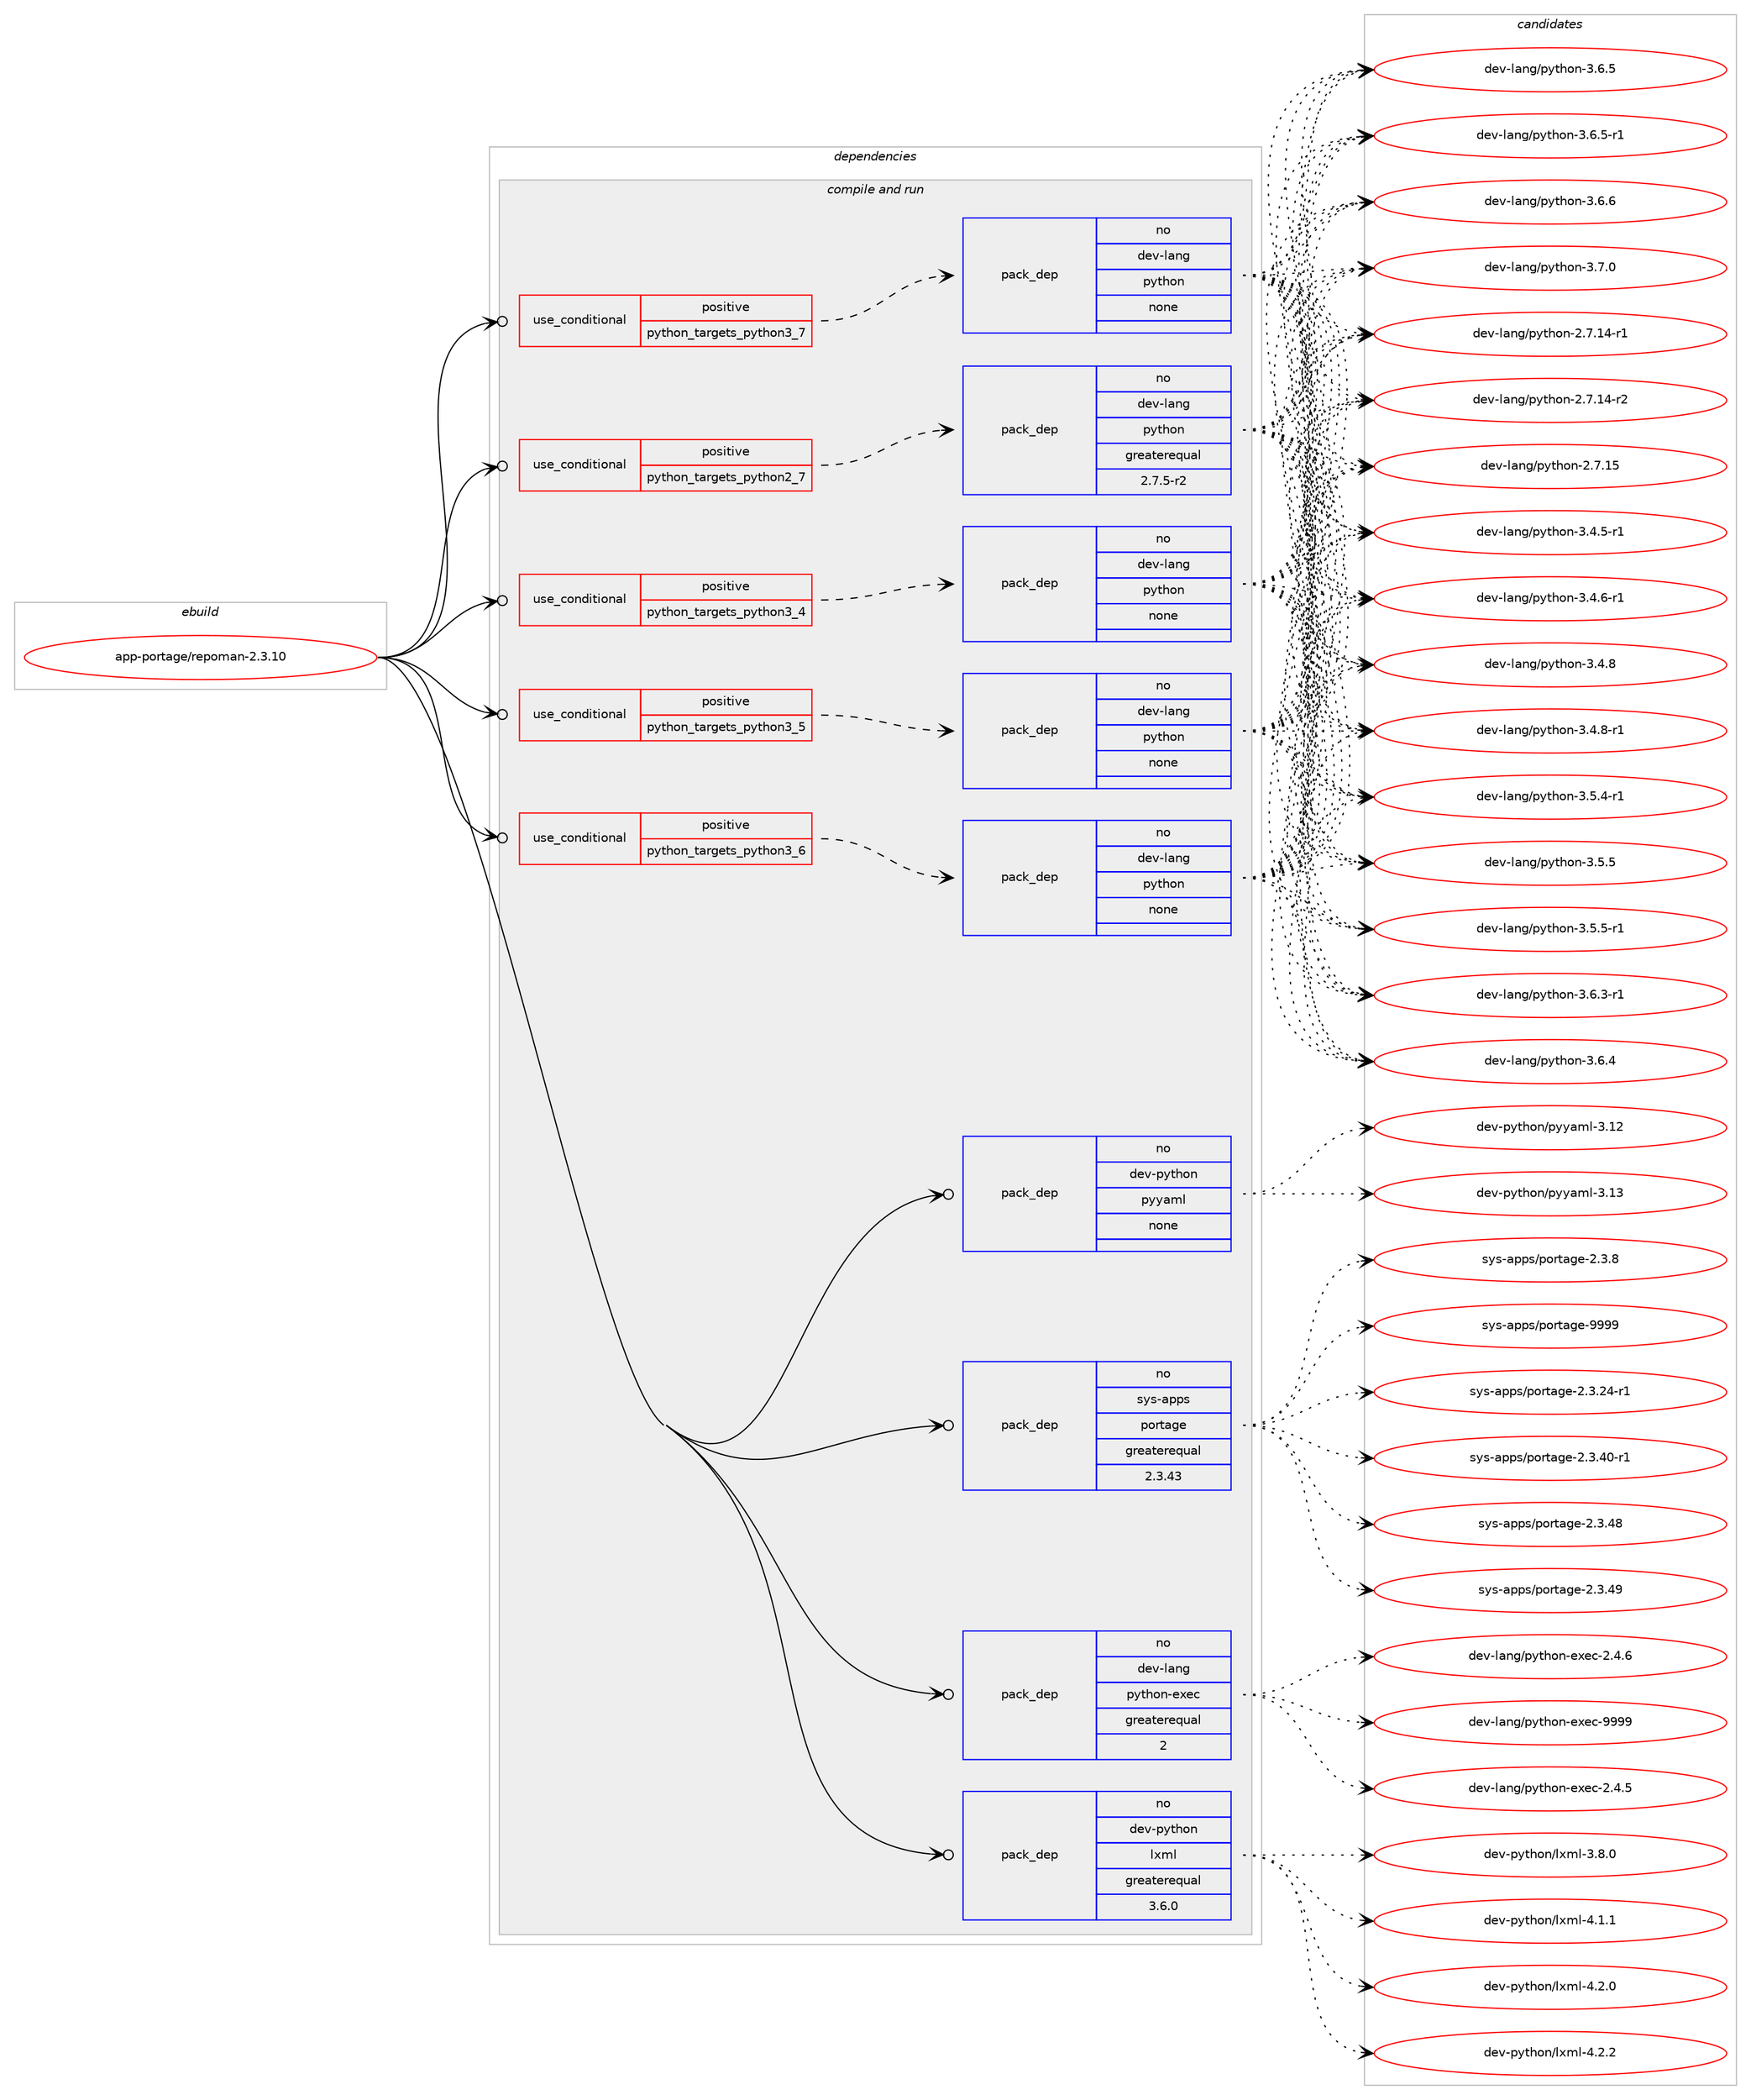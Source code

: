 digraph prolog {

# *************
# Graph options
# *************

newrank=true;
concentrate=true;
compound=true;
graph [rankdir=LR,fontname=Helvetica,fontsize=10,ranksep=1.5];#, ranksep=2.5, nodesep=0.2];
edge  [arrowhead=vee];
node  [fontname=Helvetica,fontsize=10];

# **********
# The ebuild
# **********

subgraph cluster_leftcol {
color=gray;
rank=same;
label=<<i>ebuild</i>>;
id [label="app-portage/repoman-2.3.10", color=red, width=4, href="../app-portage/repoman-2.3.10.svg"];
}

# ****************
# The dependencies
# ****************

subgraph cluster_midcol {
color=gray;
label=<<i>dependencies</i>>;
subgraph cluster_compile {
fillcolor="#eeeeee";
style=filled;
label=<<i>compile</i>>;
}
subgraph cluster_compileandrun {
fillcolor="#eeeeee";
style=filled;
label=<<i>compile and run</i>>;
subgraph cond84 {
dependency242 [label=<<TABLE BORDER="0" CELLBORDER="1" CELLSPACING="0" CELLPADDING="4"><TR><TD ROWSPAN="3" CELLPADDING="10">use_conditional</TD></TR><TR><TD>positive</TD></TR><TR><TD>python_targets_python2_7</TD></TR></TABLE>>, shape=none, color=red];
subgraph pack157 {
dependency243 [label=<<TABLE BORDER="0" CELLBORDER="1" CELLSPACING="0" CELLPADDING="4" WIDTH="220"><TR><TD ROWSPAN="6" CELLPADDING="30">pack_dep</TD></TR><TR><TD WIDTH="110">no</TD></TR><TR><TD>dev-lang</TD></TR><TR><TD>python</TD></TR><TR><TD>greaterequal</TD></TR><TR><TD>2.7.5-r2</TD></TR></TABLE>>, shape=none, color=blue];
}
dependency242:e -> dependency243:w [weight=20,style="dashed",arrowhead="vee"];
}
id:e -> dependency242:w [weight=20,style="solid",arrowhead="odotvee"];
subgraph cond85 {
dependency244 [label=<<TABLE BORDER="0" CELLBORDER="1" CELLSPACING="0" CELLPADDING="4"><TR><TD ROWSPAN="3" CELLPADDING="10">use_conditional</TD></TR><TR><TD>positive</TD></TR><TR><TD>python_targets_python3_4</TD></TR></TABLE>>, shape=none, color=red];
subgraph pack158 {
dependency245 [label=<<TABLE BORDER="0" CELLBORDER="1" CELLSPACING="0" CELLPADDING="4" WIDTH="220"><TR><TD ROWSPAN="6" CELLPADDING="30">pack_dep</TD></TR><TR><TD WIDTH="110">no</TD></TR><TR><TD>dev-lang</TD></TR><TR><TD>python</TD></TR><TR><TD>none</TD></TR><TR><TD></TD></TR></TABLE>>, shape=none, color=blue];
}
dependency244:e -> dependency245:w [weight=20,style="dashed",arrowhead="vee"];
}
id:e -> dependency244:w [weight=20,style="solid",arrowhead="odotvee"];
subgraph cond86 {
dependency246 [label=<<TABLE BORDER="0" CELLBORDER="1" CELLSPACING="0" CELLPADDING="4"><TR><TD ROWSPAN="3" CELLPADDING="10">use_conditional</TD></TR><TR><TD>positive</TD></TR><TR><TD>python_targets_python3_5</TD></TR></TABLE>>, shape=none, color=red];
subgraph pack159 {
dependency247 [label=<<TABLE BORDER="0" CELLBORDER="1" CELLSPACING="0" CELLPADDING="4" WIDTH="220"><TR><TD ROWSPAN="6" CELLPADDING="30">pack_dep</TD></TR><TR><TD WIDTH="110">no</TD></TR><TR><TD>dev-lang</TD></TR><TR><TD>python</TD></TR><TR><TD>none</TD></TR><TR><TD></TD></TR></TABLE>>, shape=none, color=blue];
}
dependency246:e -> dependency247:w [weight=20,style="dashed",arrowhead="vee"];
}
id:e -> dependency246:w [weight=20,style="solid",arrowhead="odotvee"];
subgraph cond87 {
dependency248 [label=<<TABLE BORDER="0" CELLBORDER="1" CELLSPACING="0" CELLPADDING="4"><TR><TD ROWSPAN="3" CELLPADDING="10">use_conditional</TD></TR><TR><TD>positive</TD></TR><TR><TD>python_targets_python3_6</TD></TR></TABLE>>, shape=none, color=red];
subgraph pack160 {
dependency249 [label=<<TABLE BORDER="0" CELLBORDER="1" CELLSPACING="0" CELLPADDING="4" WIDTH="220"><TR><TD ROWSPAN="6" CELLPADDING="30">pack_dep</TD></TR><TR><TD WIDTH="110">no</TD></TR><TR><TD>dev-lang</TD></TR><TR><TD>python</TD></TR><TR><TD>none</TD></TR><TR><TD></TD></TR></TABLE>>, shape=none, color=blue];
}
dependency248:e -> dependency249:w [weight=20,style="dashed",arrowhead="vee"];
}
id:e -> dependency248:w [weight=20,style="solid",arrowhead="odotvee"];
subgraph cond88 {
dependency250 [label=<<TABLE BORDER="0" CELLBORDER="1" CELLSPACING="0" CELLPADDING="4"><TR><TD ROWSPAN="3" CELLPADDING="10">use_conditional</TD></TR><TR><TD>positive</TD></TR><TR><TD>python_targets_python3_7</TD></TR></TABLE>>, shape=none, color=red];
subgraph pack161 {
dependency251 [label=<<TABLE BORDER="0" CELLBORDER="1" CELLSPACING="0" CELLPADDING="4" WIDTH="220"><TR><TD ROWSPAN="6" CELLPADDING="30">pack_dep</TD></TR><TR><TD WIDTH="110">no</TD></TR><TR><TD>dev-lang</TD></TR><TR><TD>python</TD></TR><TR><TD>none</TD></TR><TR><TD></TD></TR></TABLE>>, shape=none, color=blue];
}
dependency250:e -> dependency251:w [weight=20,style="dashed",arrowhead="vee"];
}
id:e -> dependency250:w [weight=20,style="solid",arrowhead="odotvee"];
subgraph pack162 {
dependency252 [label=<<TABLE BORDER="0" CELLBORDER="1" CELLSPACING="0" CELLPADDING="4" WIDTH="220"><TR><TD ROWSPAN="6" CELLPADDING="30">pack_dep</TD></TR><TR><TD WIDTH="110">no</TD></TR><TR><TD>dev-lang</TD></TR><TR><TD>python-exec</TD></TR><TR><TD>greaterequal</TD></TR><TR><TD>2</TD></TR></TABLE>>, shape=none, color=blue];
}
id:e -> dependency252:w [weight=20,style="solid",arrowhead="odotvee"];
subgraph pack163 {
dependency253 [label=<<TABLE BORDER="0" CELLBORDER="1" CELLSPACING="0" CELLPADDING="4" WIDTH="220"><TR><TD ROWSPAN="6" CELLPADDING="30">pack_dep</TD></TR><TR><TD WIDTH="110">no</TD></TR><TR><TD>dev-python</TD></TR><TR><TD>lxml</TD></TR><TR><TD>greaterequal</TD></TR><TR><TD>3.6.0</TD></TR></TABLE>>, shape=none, color=blue];
}
id:e -> dependency253:w [weight=20,style="solid",arrowhead="odotvee"];
subgraph pack164 {
dependency254 [label=<<TABLE BORDER="0" CELLBORDER="1" CELLSPACING="0" CELLPADDING="4" WIDTH="220"><TR><TD ROWSPAN="6" CELLPADDING="30">pack_dep</TD></TR><TR><TD WIDTH="110">no</TD></TR><TR><TD>dev-python</TD></TR><TR><TD>pyyaml</TD></TR><TR><TD>none</TD></TR><TR><TD></TD></TR></TABLE>>, shape=none, color=blue];
}
id:e -> dependency254:w [weight=20,style="solid",arrowhead="odotvee"];
subgraph pack165 {
dependency255 [label=<<TABLE BORDER="0" CELLBORDER="1" CELLSPACING="0" CELLPADDING="4" WIDTH="220"><TR><TD ROWSPAN="6" CELLPADDING="30">pack_dep</TD></TR><TR><TD WIDTH="110">no</TD></TR><TR><TD>sys-apps</TD></TR><TR><TD>portage</TD></TR><TR><TD>greaterequal</TD></TR><TR><TD>2.3.43</TD></TR></TABLE>>, shape=none, color=blue];
}
id:e -> dependency255:w [weight=20,style="solid",arrowhead="odotvee"];
}
subgraph cluster_run {
fillcolor="#eeeeee";
style=filled;
label=<<i>run</i>>;
}
}

# **************
# The candidates
# **************

subgraph cluster_choices {
rank=same;
color=gray;
label=<<i>candidates</i>>;

subgraph choice157 {
color=black;
nodesep=1;
choice100101118451089711010347112121116104111110455046554649524511449 [label="dev-lang/python-2.7.14-r1", color=red, width=4,href="../dev-lang/python-2.7.14-r1.svg"];
choice100101118451089711010347112121116104111110455046554649524511450 [label="dev-lang/python-2.7.14-r2", color=red, width=4,href="../dev-lang/python-2.7.14-r2.svg"];
choice10010111845108971101034711212111610411111045504655464953 [label="dev-lang/python-2.7.15", color=red, width=4,href="../dev-lang/python-2.7.15.svg"];
choice1001011184510897110103471121211161041111104551465246534511449 [label="dev-lang/python-3.4.5-r1", color=red, width=4,href="../dev-lang/python-3.4.5-r1.svg"];
choice1001011184510897110103471121211161041111104551465246544511449 [label="dev-lang/python-3.4.6-r1", color=red, width=4,href="../dev-lang/python-3.4.6-r1.svg"];
choice100101118451089711010347112121116104111110455146524656 [label="dev-lang/python-3.4.8", color=red, width=4,href="../dev-lang/python-3.4.8.svg"];
choice1001011184510897110103471121211161041111104551465246564511449 [label="dev-lang/python-3.4.8-r1", color=red, width=4,href="../dev-lang/python-3.4.8-r1.svg"];
choice1001011184510897110103471121211161041111104551465346524511449 [label="dev-lang/python-3.5.4-r1", color=red, width=4,href="../dev-lang/python-3.5.4-r1.svg"];
choice100101118451089711010347112121116104111110455146534653 [label="dev-lang/python-3.5.5", color=red, width=4,href="../dev-lang/python-3.5.5.svg"];
choice1001011184510897110103471121211161041111104551465346534511449 [label="dev-lang/python-3.5.5-r1", color=red, width=4,href="../dev-lang/python-3.5.5-r1.svg"];
choice1001011184510897110103471121211161041111104551465446514511449 [label="dev-lang/python-3.6.3-r1", color=red, width=4,href="../dev-lang/python-3.6.3-r1.svg"];
choice100101118451089711010347112121116104111110455146544652 [label="dev-lang/python-3.6.4", color=red, width=4,href="../dev-lang/python-3.6.4.svg"];
choice100101118451089711010347112121116104111110455146544653 [label="dev-lang/python-3.6.5", color=red, width=4,href="../dev-lang/python-3.6.5.svg"];
choice1001011184510897110103471121211161041111104551465446534511449 [label="dev-lang/python-3.6.5-r1", color=red, width=4,href="../dev-lang/python-3.6.5-r1.svg"];
choice100101118451089711010347112121116104111110455146544654 [label="dev-lang/python-3.6.6", color=red, width=4,href="../dev-lang/python-3.6.6.svg"];
choice100101118451089711010347112121116104111110455146554648 [label="dev-lang/python-3.7.0", color=red, width=4,href="../dev-lang/python-3.7.0.svg"];
dependency243:e -> choice100101118451089711010347112121116104111110455046554649524511449:w [style=dotted,weight="100"];
dependency243:e -> choice100101118451089711010347112121116104111110455046554649524511450:w [style=dotted,weight="100"];
dependency243:e -> choice10010111845108971101034711212111610411111045504655464953:w [style=dotted,weight="100"];
dependency243:e -> choice1001011184510897110103471121211161041111104551465246534511449:w [style=dotted,weight="100"];
dependency243:e -> choice1001011184510897110103471121211161041111104551465246544511449:w [style=dotted,weight="100"];
dependency243:e -> choice100101118451089711010347112121116104111110455146524656:w [style=dotted,weight="100"];
dependency243:e -> choice1001011184510897110103471121211161041111104551465246564511449:w [style=dotted,weight="100"];
dependency243:e -> choice1001011184510897110103471121211161041111104551465346524511449:w [style=dotted,weight="100"];
dependency243:e -> choice100101118451089711010347112121116104111110455146534653:w [style=dotted,weight="100"];
dependency243:e -> choice1001011184510897110103471121211161041111104551465346534511449:w [style=dotted,weight="100"];
dependency243:e -> choice1001011184510897110103471121211161041111104551465446514511449:w [style=dotted,weight="100"];
dependency243:e -> choice100101118451089711010347112121116104111110455146544652:w [style=dotted,weight="100"];
dependency243:e -> choice100101118451089711010347112121116104111110455146544653:w [style=dotted,weight="100"];
dependency243:e -> choice1001011184510897110103471121211161041111104551465446534511449:w [style=dotted,weight="100"];
dependency243:e -> choice100101118451089711010347112121116104111110455146544654:w [style=dotted,weight="100"];
dependency243:e -> choice100101118451089711010347112121116104111110455146554648:w [style=dotted,weight="100"];
}
subgraph choice158 {
color=black;
nodesep=1;
choice100101118451089711010347112121116104111110455046554649524511449 [label="dev-lang/python-2.7.14-r1", color=red, width=4,href="../dev-lang/python-2.7.14-r1.svg"];
choice100101118451089711010347112121116104111110455046554649524511450 [label="dev-lang/python-2.7.14-r2", color=red, width=4,href="../dev-lang/python-2.7.14-r2.svg"];
choice10010111845108971101034711212111610411111045504655464953 [label="dev-lang/python-2.7.15", color=red, width=4,href="../dev-lang/python-2.7.15.svg"];
choice1001011184510897110103471121211161041111104551465246534511449 [label="dev-lang/python-3.4.5-r1", color=red, width=4,href="../dev-lang/python-3.4.5-r1.svg"];
choice1001011184510897110103471121211161041111104551465246544511449 [label="dev-lang/python-3.4.6-r1", color=red, width=4,href="../dev-lang/python-3.4.6-r1.svg"];
choice100101118451089711010347112121116104111110455146524656 [label="dev-lang/python-3.4.8", color=red, width=4,href="../dev-lang/python-3.4.8.svg"];
choice1001011184510897110103471121211161041111104551465246564511449 [label="dev-lang/python-3.4.8-r1", color=red, width=4,href="../dev-lang/python-3.4.8-r1.svg"];
choice1001011184510897110103471121211161041111104551465346524511449 [label="dev-lang/python-3.5.4-r1", color=red, width=4,href="../dev-lang/python-3.5.4-r1.svg"];
choice100101118451089711010347112121116104111110455146534653 [label="dev-lang/python-3.5.5", color=red, width=4,href="../dev-lang/python-3.5.5.svg"];
choice1001011184510897110103471121211161041111104551465346534511449 [label="dev-lang/python-3.5.5-r1", color=red, width=4,href="../dev-lang/python-3.5.5-r1.svg"];
choice1001011184510897110103471121211161041111104551465446514511449 [label="dev-lang/python-3.6.3-r1", color=red, width=4,href="../dev-lang/python-3.6.3-r1.svg"];
choice100101118451089711010347112121116104111110455146544652 [label="dev-lang/python-3.6.4", color=red, width=4,href="../dev-lang/python-3.6.4.svg"];
choice100101118451089711010347112121116104111110455146544653 [label="dev-lang/python-3.6.5", color=red, width=4,href="../dev-lang/python-3.6.5.svg"];
choice1001011184510897110103471121211161041111104551465446534511449 [label="dev-lang/python-3.6.5-r1", color=red, width=4,href="../dev-lang/python-3.6.5-r1.svg"];
choice100101118451089711010347112121116104111110455146544654 [label="dev-lang/python-3.6.6", color=red, width=4,href="../dev-lang/python-3.6.6.svg"];
choice100101118451089711010347112121116104111110455146554648 [label="dev-lang/python-3.7.0", color=red, width=4,href="../dev-lang/python-3.7.0.svg"];
dependency245:e -> choice100101118451089711010347112121116104111110455046554649524511449:w [style=dotted,weight="100"];
dependency245:e -> choice100101118451089711010347112121116104111110455046554649524511450:w [style=dotted,weight="100"];
dependency245:e -> choice10010111845108971101034711212111610411111045504655464953:w [style=dotted,weight="100"];
dependency245:e -> choice1001011184510897110103471121211161041111104551465246534511449:w [style=dotted,weight="100"];
dependency245:e -> choice1001011184510897110103471121211161041111104551465246544511449:w [style=dotted,weight="100"];
dependency245:e -> choice100101118451089711010347112121116104111110455146524656:w [style=dotted,weight="100"];
dependency245:e -> choice1001011184510897110103471121211161041111104551465246564511449:w [style=dotted,weight="100"];
dependency245:e -> choice1001011184510897110103471121211161041111104551465346524511449:w [style=dotted,weight="100"];
dependency245:e -> choice100101118451089711010347112121116104111110455146534653:w [style=dotted,weight="100"];
dependency245:e -> choice1001011184510897110103471121211161041111104551465346534511449:w [style=dotted,weight="100"];
dependency245:e -> choice1001011184510897110103471121211161041111104551465446514511449:w [style=dotted,weight="100"];
dependency245:e -> choice100101118451089711010347112121116104111110455146544652:w [style=dotted,weight="100"];
dependency245:e -> choice100101118451089711010347112121116104111110455146544653:w [style=dotted,weight="100"];
dependency245:e -> choice1001011184510897110103471121211161041111104551465446534511449:w [style=dotted,weight="100"];
dependency245:e -> choice100101118451089711010347112121116104111110455146544654:w [style=dotted,weight="100"];
dependency245:e -> choice100101118451089711010347112121116104111110455146554648:w [style=dotted,weight="100"];
}
subgraph choice159 {
color=black;
nodesep=1;
choice100101118451089711010347112121116104111110455046554649524511449 [label="dev-lang/python-2.7.14-r1", color=red, width=4,href="../dev-lang/python-2.7.14-r1.svg"];
choice100101118451089711010347112121116104111110455046554649524511450 [label="dev-lang/python-2.7.14-r2", color=red, width=4,href="../dev-lang/python-2.7.14-r2.svg"];
choice10010111845108971101034711212111610411111045504655464953 [label="dev-lang/python-2.7.15", color=red, width=4,href="../dev-lang/python-2.7.15.svg"];
choice1001011184510897110103471121211161041111104551465246534511449 [label="dev-lang/python-3.4.5-r1", color=red, width=4,href="../dev-lang/python-3.4.5-r1.svg"];
choice1001011184510897110103471121211161041111104551465246544511449 [label="dev-lang/python-3.4.6-r1", color=red, width=4,href="../dev-lang/python-3.4.6-r1.svg"];
choice100101118451089711010347112121116104111110455146524656 [label="dev-lang/python-3.4.8", color=red, width=4,href="../dev-lang/python-3.4.8.svg"];
choice1001011184510897110103471121211161041111104551465246564511449 [label="dev-lang/python-3.4.8-r1", color=red, width=4,href="../dev-lang/python-3.4.8-r1.svg"];
choice1001011184510897110103471121211161041111104551465346524511449 [label="dev-lang/python-3.5.4-r1", color=red, width=4,href="../dev-lang/python-3.5.4-r1.svg"];
choice100101118451089711010347112121116104111110455146534653 [label="dev-lang/python-3.5.5", color=red, width=4,href="../dev-lang/python-3.5.5.svg"];
choice1001011184510897110103471121211161041111104551465346534511449 [label="dev-lang/python-3.5.5-r1", color=red, width=4,href="../dev-lang/python-3.5.5-r1.svg"];
choice1001011184510897110103471121211161041111104551465446514511449 [label="dev-lang/python-3.6.3-r1", color=red, width=4,href="../dev-lang/python-3.6.3-r1.svg"];
choice100101118451089711010347112121116104111110455146544652 [label="dev-lang/python-3.6.4", color=red, width=4,href="../dev-lang/python-3.6.4.svg"];
choice100101118451089711010347112121116104111110455146544653 [label="dev-lang/python-3.6.5", color=red, width=4,href="../dev-lang/python-3.6.5.svg"];
choice1001011184510897110103471121211161041111104551465446534511449 [label="dev-lang/python-3.6.5-r1", color=red, width=4,href="../dev-lang/python-3.6.5-r1.svg"];
choice100101118451089711010347112121116104111110455146544654 [label="dev-lang/python-3.6.6", color=red, width=4,href="../dev-lang/python-3.6.6.svg"];
choice100101118451089711010347112121116104111110455146554648 [label="dev-lang/python-3.7.0", color=red, width=4,href="../dev-lang/python-3.7.0.svg"];
dependency247:e -> choice100101118451089711010347112121116104111110455046554649524511449:w [style=dotted,weight="100"];
dependency247:e -> choice100101118451089711010347112121116104111110455046554649524511450:w [style=dotted,weight="100"];
dependency247:e -> choice10010111845108971101034711212111610411111045504655464953:w [style=dotted,weight="100"];
dependency247:e -> choice1001011184510897110103471121211161041111104551465246534511449:w [style=dotted,weight="100"];
dependency247:e -> choice1001011184510897110103471121211161041111104551465246544511449:w [style=dotted,weight="100"];
dependency247:e -> choice100101118451089711010347112121116104111110455146524656:w [style=dotted,weight="100"];
dependency247:e -> choice1001011184510897110103471121211161041111104551465246564511449:w [style=dotted,weight="100"];
dependency247:e -> choice1001011184510897110103471121211161041111104551465346524511449:w [style=dotted,weight="100"];
dependency247:e -> choice100101118451089711010347112121116104111110455146534653:w [style=dotted,weight="100"];
dependency247:e -> choice1001011184510897110103471121211161041111104551465346534511449:w [style=dotted,weight="100"];
dependency247:e -> choice1001011184510897110103471121211161041111104551465446514511449:w [style=dotted,weight="100"];
dependency247:e -> choice100101118451089711010347112121116104111110455146544652:w [style=dotted,weight="100"];
dependency247:e -> choice100101118451089711010347112121116104111110455146544653:w [style=dotted,weight="100"];
dependency247:e -> choice1001011184510897110103471121211161041111104551465446534511449:w [style=dotted,weight="100"];
dependency247:e -> choice100101118451089711010347112121116104111110455146544654:w [style=dotted,weight="100"];
dependency247:e -> choice100101118451089711010347112121116104111110455146554648:w [style=dotted,weight="100"];
}
subgraph choice160 {
color=black;
nodesep=1;
choice100101118451089711010347112121116104111110455046554649524511449 [label="dev-lang/python-2.7.14-r1", color=red, width=4,href="../dev-lang/python-2.7.14-r1.svg"];
choice100101118451089711010347112121116104111110455046554649524511450 [label="dev-lang/python-2.7.14-r2", color=red, width=4,href="../dev-lang/python-2.7.14-r2.svg"];
choice10010111845108971101034711212111610411111045504655464953 [label="dev-lang/python-2.7.15", color=red, width=4,href="../dev-lang/python-2.7.15.svg"];
choice1001011184510897110103471121211161041111104551465246534511449 [label="dev-lang/python-3.4.5-r1", color=red, width=4,href="../dev-lang/python-3.4.5-r1.svg"];
choice1001011184510897110103471121211161041111104551465246544511449 [label="dev-lang/python-3.4.6-r1", color=red, width=4,href="../dev-lang/python-3.4.6-r1.svg"];
choice100101118451089711010347112121116104111110455146524656 [label="dev-lang/python-3.4.8", color=red, width=4,href="../dev-lang/python-3.4.8.svg"];
choice1001011184510897110103471121211161041111104551465246564511449 [label="dev-lang/python-3.4.8-r1", color=red, width=4,href="../dev-lang/python-3.4.8-r1.svg"];
choice1001011184510897110103471121211161041111104551465346524511449 [label="dev-lang/python-3.5.4-r1", color=red, width=4,href="../dev-lang/python-3.5.4-r1.svg"];
choice100101118451089711010347112121116104111110455146534653 [label="dev-lang/python-3.5.5", color=red, width=4,href="../dev-lang/python-3.5.5.svg"];
choice1001011184510897110103471121211161041111104551465346534511449 [label="dev-lang/python-3.5.5-r1", color=red, width=4,href="../dev-lang/python-3.5.5-r1.svg"];
choice1001011184510897110103471121211161041111104551465446514511449 [label="dev-lang/python-3.6.3-r1", color=red, width=4,href="../dev-lang/python-3.6.3-r1.svg"];
choice100101118451089711010347112121116104111110455146544652 [label="dev-lang/python-3.6.4", color=red, width=4,href="../dev-lang/python-3.6.4.svg"];
choice100101118451089711010347112121116104111110455146544653 [label="dev-lang/python-3.6.5", color=red, width=4,href="../dev-lang/python-3.6.5.svg"];
choice1001011184510897110103471121211161041111104551465446534511449 [label="dev-lang/python-3.6.5-r1", color=red, width=4,href="../dev-lang/python-3.6.5-r1.svg"];
choice100101118451089711010347112121116104111110455146544654 [label="dev-lang/python-3.6.6", color=red, width=4,href="../dev-lang/python-3.6.6.svg"];
choice100101118451089711010347112121116104111110455146554648 [label="dev-lang/python-3.7.0", color=red, width=4,href="../dev-lang/python-3.7.0.svg"];
dependency249:e -> choice100101118451089711010347112121116104111110455046554649524511449:w [style=dotted,weight="100"];
dependency249:e -> choice100101118451089711010347112121116104111110455046554649524511450:w [style=dotted,weight="100"];
dependency249:e -> choice10010111845108971101034711212111610411111045504655464953:w [style=dotted,weight="100"];
dependency249:e -> choice1001011184510897110103471121211161041111104551465246534511449:w [style=dotted,weight="100"];
dependency249:e -> choice1001011184510897110103471121211161041111104551465246544511449:w [style=dotted,weight="100"];
dependency249:e -> choice100101118451089711010347112121116104111110455146524656:w [style=dotted,weight="100"];
dependency249:e -> choice1001011184510897110103471121211161041111104551465246564511449:w [style=dotted,weight="100"];
dependency249:e -> choice1001011184510897110103471121211161041111104551465346524511449:w [style=dotted,weight="100"];
dependency249:e -> choice100101118451089711010347112121116104111110455146534653:w [style=dotted,weight="100"];
dependency249:e -> choice1001011184510897110103471121211161041111104551465346534511449:w [style=dotted,weight="100"];
dependency249:e -> choice1001011184510897110103471121211161041111104551465446514511449:w [style=dotted,weight="100"];
dependency249:e -> choice100101118451089711010347112121116104111110455146544652:w [style=dotted,weight="100"];
dependency249:e -> choice100101118451089711010347112121116104111110455146544653:w [style=dotted,weight="100"];
dependency249:e -> choice1001011184510897110103471121211161041111104551465446534511449:w [style=dotted,weight="100"];
dependency249:e -> choice100101118451089711010347112121116104111110455146544654:w [style=dotted,weight="100"];
dependency249:e -> choice100101118451089711010347112121116104111110455146554648:w [style=dotted,weight="100"];
}
subgraph choice161 {
color=black;
nodesep=1;
choice100101118451089711010347112121116104111110455046554649524511449 [label="dev-lang/python-2.7.14-r1", color=red, width=4,href="../dev-lang/python-2.7.14-r1.svg"];
choice100101118451089711010347112121116104111110455046554649524511450 [label="dev-lang/python-2.7.14-r2", color=red, width=4,href="../dev-lang/python-2.7.14-r2.svg"];
choice10010111845108971101034711212111610411111045504655464953 [label="dev-lang/python-2.7.15", color=red, width=4,href="../dev-lang/python-2.7.15.svg"];
choice1001011184510897110103471121211161041111104551465246534511449 [label="dev-lang/python-3.4.5-r1", color=red, width=4,href="../dev-lang/python-3.4.5-r1.svg"];
choice1001011184510897110103471121211161041111104551465246544511449 [label="dev-lang/python-3.4.6-r1", color=red, width=4,href="../dev-lang/python-3.4.6-r1.svg"];
choice100101118451089711010347112121116104111110455146524656 [label="dev-lang/python-3.4.8", color=red, width=4,href="../dev-lang/python-3.4.8.svg"];
choice1001011184510897110103471121211161041111104551465246564511449 [label="dev-lang/python-3.4.8-r1", color=red, width=4,href="../dev-lang/python-3.4.8-r1.svg"];
choice1001011184510897110103471121211161041111104551465346524511449 [label="dev-lang/python-3.5.4-r1", color=red, width=4,href="../dev-lang/python-3.5.4-r1.svg"];
choice100101118451089711010347112121116104111110455146534653 [label="dev-lang/python-3.5.5", color=red, width=4,href="../dev-lang/python-3.5.5.svg"];
choice1001011184510897110103471121211161041111104551465346534511449 [label="dev-lang/python-3.5.5-r1", color=red, width=4,href="../dev-lang/python-3.5.5-r1.svg"];
choice1001011184510897110103471121211161041111104551465446514511449 [label="dev-lang/python-3.6.3-r1", color=red, width=4,href="../dev-lang/python-3.6.3-r1.svg"];
choice100101118451089711010347112121116104111110455146544652 [label="dev-lang/python-3.6.4", color=red, width=4,href="../dev-lang/python-3.6.4.svg"];
choice100101118451089711010347112121116104111110455146544653 [label="dev-lang/python-3.6.5", color=red, width=4,href="../dev-lang/python-3.6.5.svg"];
choice1001011184510897110103471121211161041111104551465446534511449 [label="dev-lang/python-3.6.5-r1", color=red, width=4,href="../dev-lang/python-3.6.5-r1.svg"];
choice100101118451089711010347112121116104111110455146544654 [label="dev-lang/python-3.6.6", color=red, width=4,href="../dev-lang/python-3.6.6.svg"];
choice100101118451089711010347112121116104111110455146554648 [label="dev-lang/python-3.7.0", color=red, width=4,href="../dev-lang/python-3.7.0.svg"];
dependency251:e -> choice100101118451089711010347112121116104111110455046554649524511449:w [style=dotted,weight="100"];
dependency251:e -> choice100101118451089711010347112121116104111110455046554649524511450:w [style=dotted,weight="100"];
dependency251:e -> choice10010111845108971101034711212111610411111045504655464953:w [style=dotted,weight="100"];
dependency251:e -> choice1001011184510897110103471121211161041111104551465246534511449:w [style=dotted,weight="100"];
dependency251:e -> choice1001011184510897110103471121211161041111104551465246544511449:w [style=dotted,weight="100"];
dependency251:e -> choice100101118451089711010347112121116104111110455146524656:w [style=dotted,weight="100"];
dependency251:e -> choice1001011184510897110103471121211161041111104551465246564511449:w [style=dotted,weight="100"];
dependency251:e -> choice1001011184510897110103471121211161041111104551465346524511449:w [style=dotted,weight="100"];
dependency251:e -> choice100101118451089711010347112121116104111110455146534653:w [style=dotted,weight="100"];
dependency251:e -> choice1001011184510897110103471121211161041111104551465346534511449:w [style=dotted,weight="100"];
dependency251:e -> choice1001011184510897110103471121211161041111104551465446514511449:w [style=dotted,weight="100"];
dependency251:e -> choice100101118451089711010347112121116104111110455146544652:w [style=dotted,weight="100"];
dependency251:e -> choice100101118451089711010347112121116104111110455146544653:w [style=dotted,weight="100"];
dependency251:e -> choice1001011184510897110103471121211161041111104551465446534511449:w [style=dotted,weight="100"];
dependency251:e -> choice100101118451089711010347112121116104111110455146544654:w [style=dotted,weight="100"];
dependency251:e -> choice100101118451089711010347112121116104111110455146554648:w [style=dotted,weight="100"];
}
subgraph choice162 {
color=black;
nodesep=1;
choice1001011184510897110103471121211161041111104510112010199455046524653 [label="dev-lang/python-exec-2.4.5", color=red, width=4,href="../dev-lang/python-exec-2.4.5.svg"];
choice1001011184510897110103471121211161041111104510112010199455046524654 [label="dev-lang/python-exec-2.4.6", color=red, width=4,href="../dev-lang/python-exec-2.4.6.svg"];
choice10010111845108971101034711212111610411111045101120101994557575757 [label="dev-lang/python-exec-9999", color=red, width=4,href="../dev-lang/python-exec-9999.svg"];
dependency252:e -> choice1001011184510897110103471121211161041111104510112010199455046524653:w [style=dotted,weight="100"];
dependency252:e -> choice1001011184510897110103471121211161041111104510112010199455046524654:w [style=dotted,weight="100"];
dependency252:e -> choice10010111845108971101034711212111610411111045101120101994557575757:w [style=dotted,weight="100"];
}
subgraph choice163 {
color=black;
nodesep=1;
choice1001011184511212111610411111047108120109108455146564648 [label="dev-python/lxml-3.8.0", color=red, width=4,href="../dev-python/lxml-3.8.0.svg"];
choice1001011184511212111610411111047108120109108455246494649 [label="dev-python/lxml-4.1.1", color=red, width=4,href="../dev-python/lxml-4.1.1.svg"];
choice1001011184511212111610411111047108120109108455246504648 [label="dev-python/lxml-4.2.0", color=red, width=4,href="../dev-python/lxml-4.2.0.svg"];
choice1001011184511212111610411111047108120109108455246504650 [label="dev-python/lxml-4.2.2", color=red, width=4,href="../dev-python/lxml-4.2.2.svg"];
dependency253:e -> choice1001011184511212111610411111047108120109108455146564648:w [style=dotted,weight="100"];
dependency253:e -> choice1001011184511212111610411111047108120109108455246494649:w [style=dotted,weight="100"];
dependency253:e -> choice1001011184511212111610411111047108120109108455246504648:w [style=dotted,weight="100"];
dependency253:e -> choice1001011184511212111610411111047108120109108455246504650:w [style=dotted,weight="100"];
}
subgraph choice164 {
color=black;
nodesep=1;
choice1001011184511212111610411111047112121121971091084551464950 [label="dev-python/pyyaml-3.12", color=red, width=4,href="../dev-python/pyyaml-3.12.svg"];
choice1001011184511212111610411111047112121121971091084551464951 [label="dev-python/pyyaml-3.13", color=red, width=4,href="../dev-python/pyyaml-3.13.svg"];
dependency254:e -> choice1001011184511212111610411111047112121121971091084551464950:w [style=dotted,weight="100"];
dependency254:e -> choice1001011184511212111610411111047112121121971091084551464951:w [style=dotted,weight="100"];
}
subgraph choice165 {
color=black;
nodesep=1;
choice11512111545971121121154711211111411697103101455046514650524511449 [label="sys-apps/portage-2.3.24-r1", color=red, width=4,href="../sys-apps/portage-2.3.24-r1.svg"];
choice11512111545971121121154711211111411697103101455046514652484511449 [label="sys-apps/portage-2.3.40-r1", color=red, width=4,href="../sys-apps/portage-2.3.40-r1.svg"];
choice1151211154597112112115471121111141169710310145504651465256 [label="sys-apps/portage-2.3.48", color=red, width=4,href="../sys-apps/portage-2.3.48.svg"];
choice1151211154597112112115471121111141169710310145504651465257 [label="sys-apps/portage-2.3.49", color=red, width=4,href="../sys-apps/portage-2.3.49.svg"];
choice11512111545971121121154711211111411697103101455046514656 [label="sys-apps/portage-2.3.8", color=red, width=4,href="../sys-apps/portage-2.3.8.svg"];
choice115121115459711211211547112111114116971031014557575757 [label="sys-apps/portage-9999", color=red, width=4,href="../sys-apps/portage-9999.svg"];
dependency255:e -> choice11512111545971121121154711211111411697103101455046514650524511449:w [style=dotted,weight="100"];
dependency255:e -> choice11512111545971121121154711211111411697103101455046514652484511449:w [style=dotted,weight="100"];
dependency255:e -> choice1151211154597112112115471121111141169710310145504651465256:w [style=dotted,weight="100"];
dependency255:e -> choice1151211154597112112115471121111141169710310145504651465257:w [style=dotted,weight="100"];
dependency255:e -> choice11512111545971121121154711211111411697103101455046514656:w [style=dotted,weight="100"];
dependency255:e -> choice115121115459711211211547112111114116971031014557575757:w [style=dotted,weight="100"];
}
}

}
